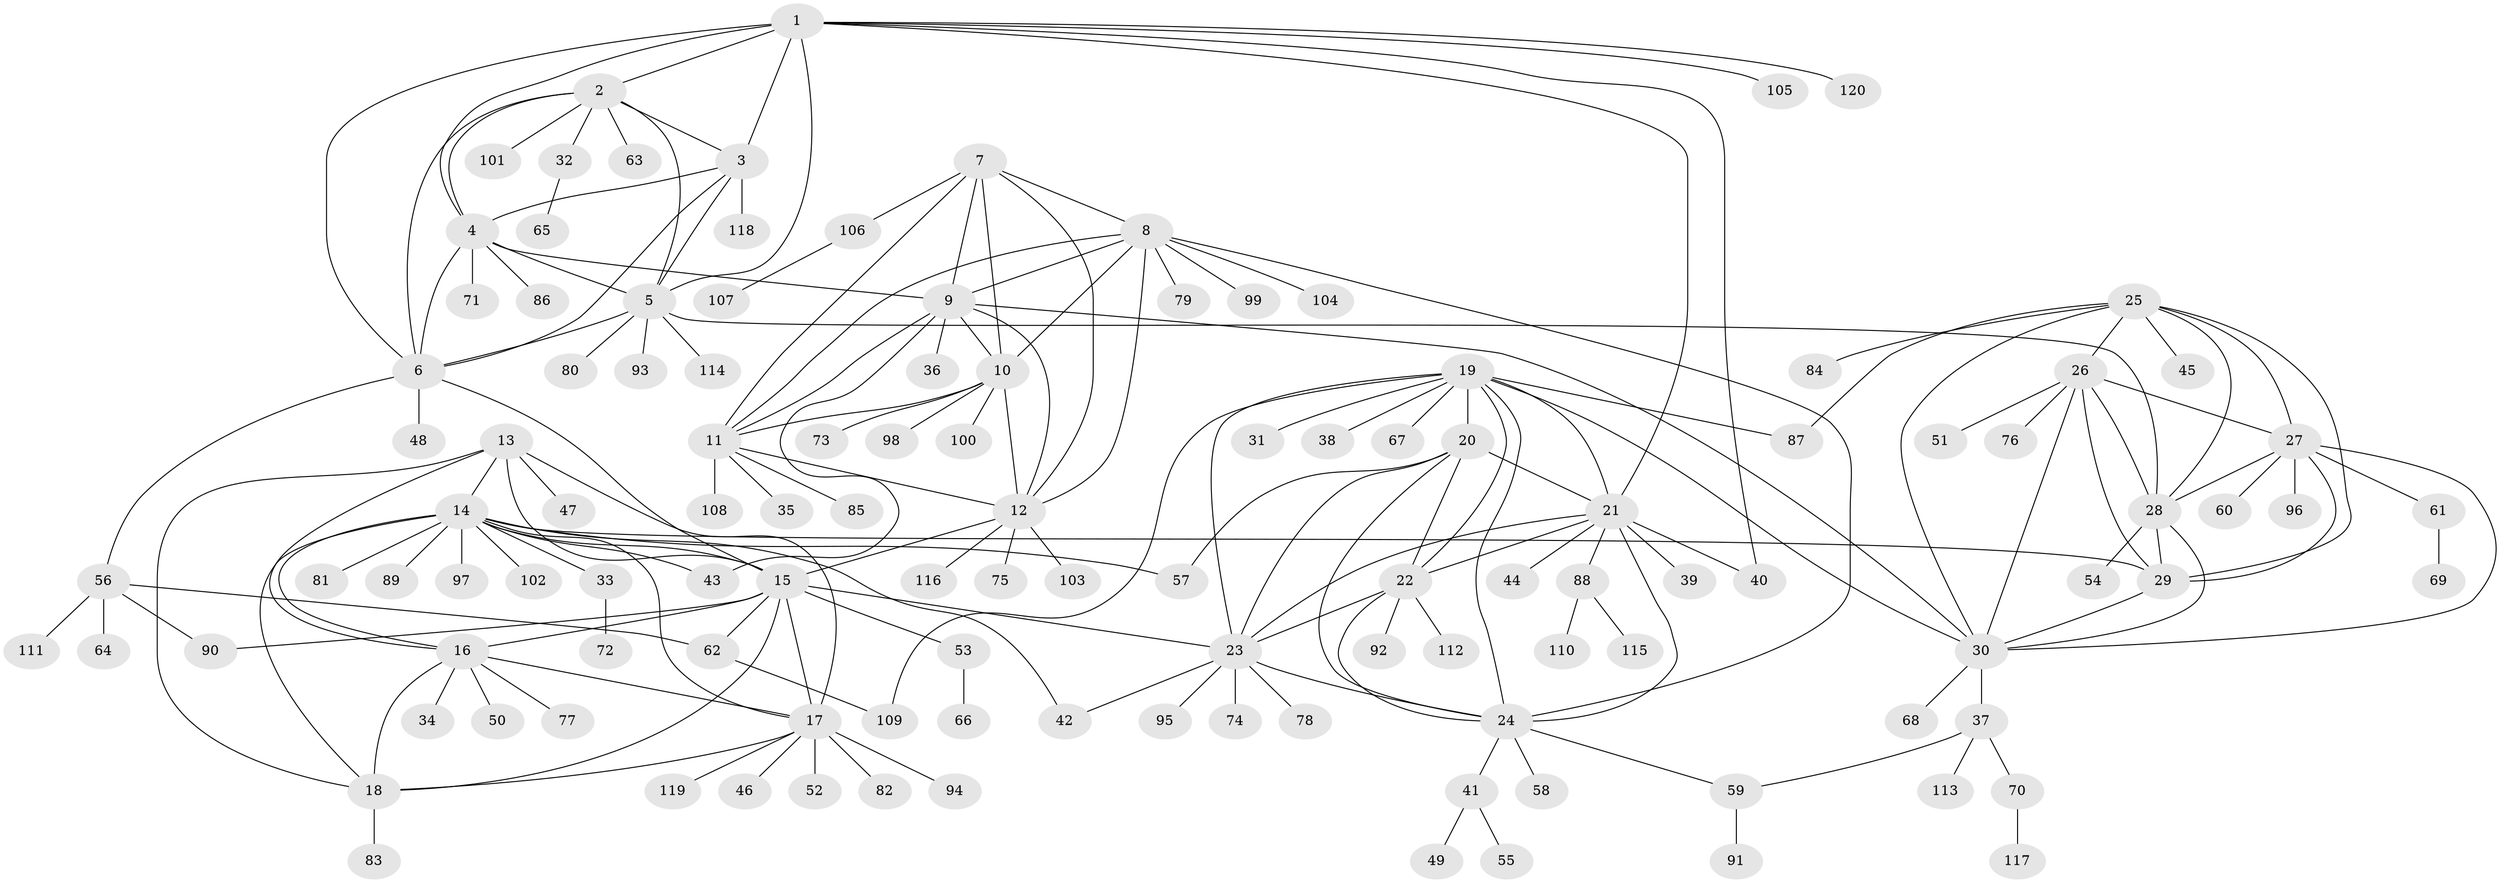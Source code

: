// coarse degree distribution, {7: 0.15, 5: 0.1, 6: 0.11666666666666667, 8: 0.1, 12: 0.016666666666666666, 9: 0.016666666666666666, 2: 0.1, 1: 0.36666666666666664, 3: 0.03333333333333333}
// Generated by graph-tools (version 1.1) at 2025/52/03/04/25 22:52:07]
// undirected, 120 vertices, 184 edges
graph export_dot {
  node [color=gray90,style=filled];
  1;
  2;
  3;
  4;
  5;
  6;
  7;
  8;
  9;
  10;
  11;
  12;
  13;
  14;
  15;
  16;
  17;
  18;
  19;
  20;
  21;
  22;
  23;
  24;
  25;
  26;
  27;
  28;
  29;
  30;
  31;
  32;
  33;
  34;
  35;
  36;
  37;
  38;
  39;
  40;
  41;
  42;
  43;
  44;
  45;
  46;
  47;
  48;
  49;
  50;
  51;
  52;
  53;
  54;
  55;
  56;
  57;
  58;
  59;
  60;
  61;
  62;
  63;
  64;
  65;
  66;
  67;
  68;
  69;
  70;
  71;
  72;
  73;
  74;
  75;
  76;
  77;
  78;
  79;
  80;
  81;
  82;
  83;
  84;
  85;
  86;
  87;
  88;
  89;
  90;
  91;
  92;
  93;
  94;
  95;
  96;
  97;
  98;
  99;
  100;
  101;
  102;
  103;
  104;
  105;
  106;
  107;
  108;
  109;
  110;
  111;
  112;
  113;
  114;
  115;
  116;
  117;
  118;
  119;
  120;
  1 -- 2;
  1 -- 3;
  1 -- 4;
  1 -- 5;
  1 -- 6;
  1 -- 21;
  1 -- 40;
  1 -- 105;
  1 -- 120;
  2 -- 3;
  2 -- 4;
  2 -- 5;
  2 -- 6;
  2 -- 32;
  2 -- 63;
  2 -- 101;
  3 -- 4;
  3 -- 5;
  3 -- 6;
  3 -- 118;
  4 -- 5;
  4 -- 6;
  4 -- 9;
  4 -- 71;
  4 -- 86;
  5 -- 6;
  5 -- 28;
  5 -- 80;
  5 -- 93;
  5 -- 114;
  6 -- 15;
  6 -- 48;
  6 -- 56;
  7 -- 8;
  7 -- 9;
  7 -- 10;
  7 -- 11;
  7 -- 12;
  7 -- 106;
  8 -- 9;
  8 -- 10;
  8 -- 11;
  8 -- 12;
  8 -- 24;
  8 -- 79;
  8 -- 99;
  8 -- 104;
  9 -- 10;
  9 -- 11;
  9 -- 12;
  9 -- 30;
  9 -- 36;
  9 -- 43;
  10 -- 11;
  10 -- 12;
  10 -- 73;
  10 -- 98;
  10 -- 100;
  11 -- 12;
  11 -- 35;
  11 -- 85;
  11 -- 108;
  12 -- 15;
  12 -- 75;
  12 -- 103;
  12 -- 116;
  13 -- 14;
  13 -- 15;
  13 -- 16;
  13 -- 17;
  13 -- 18;
  13 -- 47;
  14 -- 15;
  14 -- 16;
  14 -- 17;
  14 -- 18;
  14 -- 29;
  14 -- 33;
  14 -- 42;
  14 -- 43;
  14 -- 57;
  14 -- 81;
  14 -- 89;
  14 -- 97;
  14 -- 102;
  15 -- 16;
  15 -- 17;
  15 -- 18;
  15 -- 23;
  15 -- 53;
  15 -- 62;
  15 -- 90;
  16 -- 17;
  16 -- 18;
  16 -- 34;
  16 -- 50;
  16 -- 77;
  17 -- 18;
  17 -- 46;
  17 -- 52;
  17 -- 82;
  17 -- 94;
  17 -- 119;
  18 -- 83;
  19 -- 20;
  19 -- 21;
  19 -- 22;
  19 -- 23;
  19 -- 24;
  19 -- 30;
  19 -- 31;
  19 -- 38;
  19 -- 67;
  19 -- 87;
  19 -- 109;
  20 -- 21;
  20 -- 22;
  20 -- 23;
  20 -- 24;
  20 -- 57;
  21 -- 22;
  21 -- 23;
  21 -- 24;
  21 -- 39;
  21 -- 40;
  21 -- 44;
  21 -- 88;
  22 -- 23;
  22 -- 24;
  22 -- 92;
  22 -- 112;
  23 -- 24;
  23 -- 42;
  23 -- 74;
  23 -- 78;
  23 -- 95;
  24 -- 41;
  24 -- 58;
  24 -- 59;
  25 -- 26;
  25 -- 27;
  25 -- 28;
  25 -- 29;
  25 -- 30;
  25 -- 45;
  25 -- 84;
  25 -- 87;
  26 -- 27;
  26 -- 28;
  26 -- 29;
  26 -- 30;
  26 -- 51;
  26 -- 76;
  27 -- 28;
  27 -- 29;
  27 -- 30;
  27 -- 60;
  27 -- 61;
  27 -- 96;
  28 -- 29;
  28 -- 30;
  28 -- 54;
  29 -- 30;
  30 -- 37;
  30 -- 68;
  32 -- 65;
  33 -- 72;
  37 -- 59;
  37 -- 70;
  37 -- 113;
  41 -- 49;
  41 -- 55;
  53 -- 66;
  56 -- 62;
  56 -- 64;
  56 -- 90;
  56 -- 111;
  59 -- 91;
  61 -- 69;
  62 -- 109;
  70 -- 117;
  88 -- 110;
  88 -- 115;
  106 -- 107;
}

